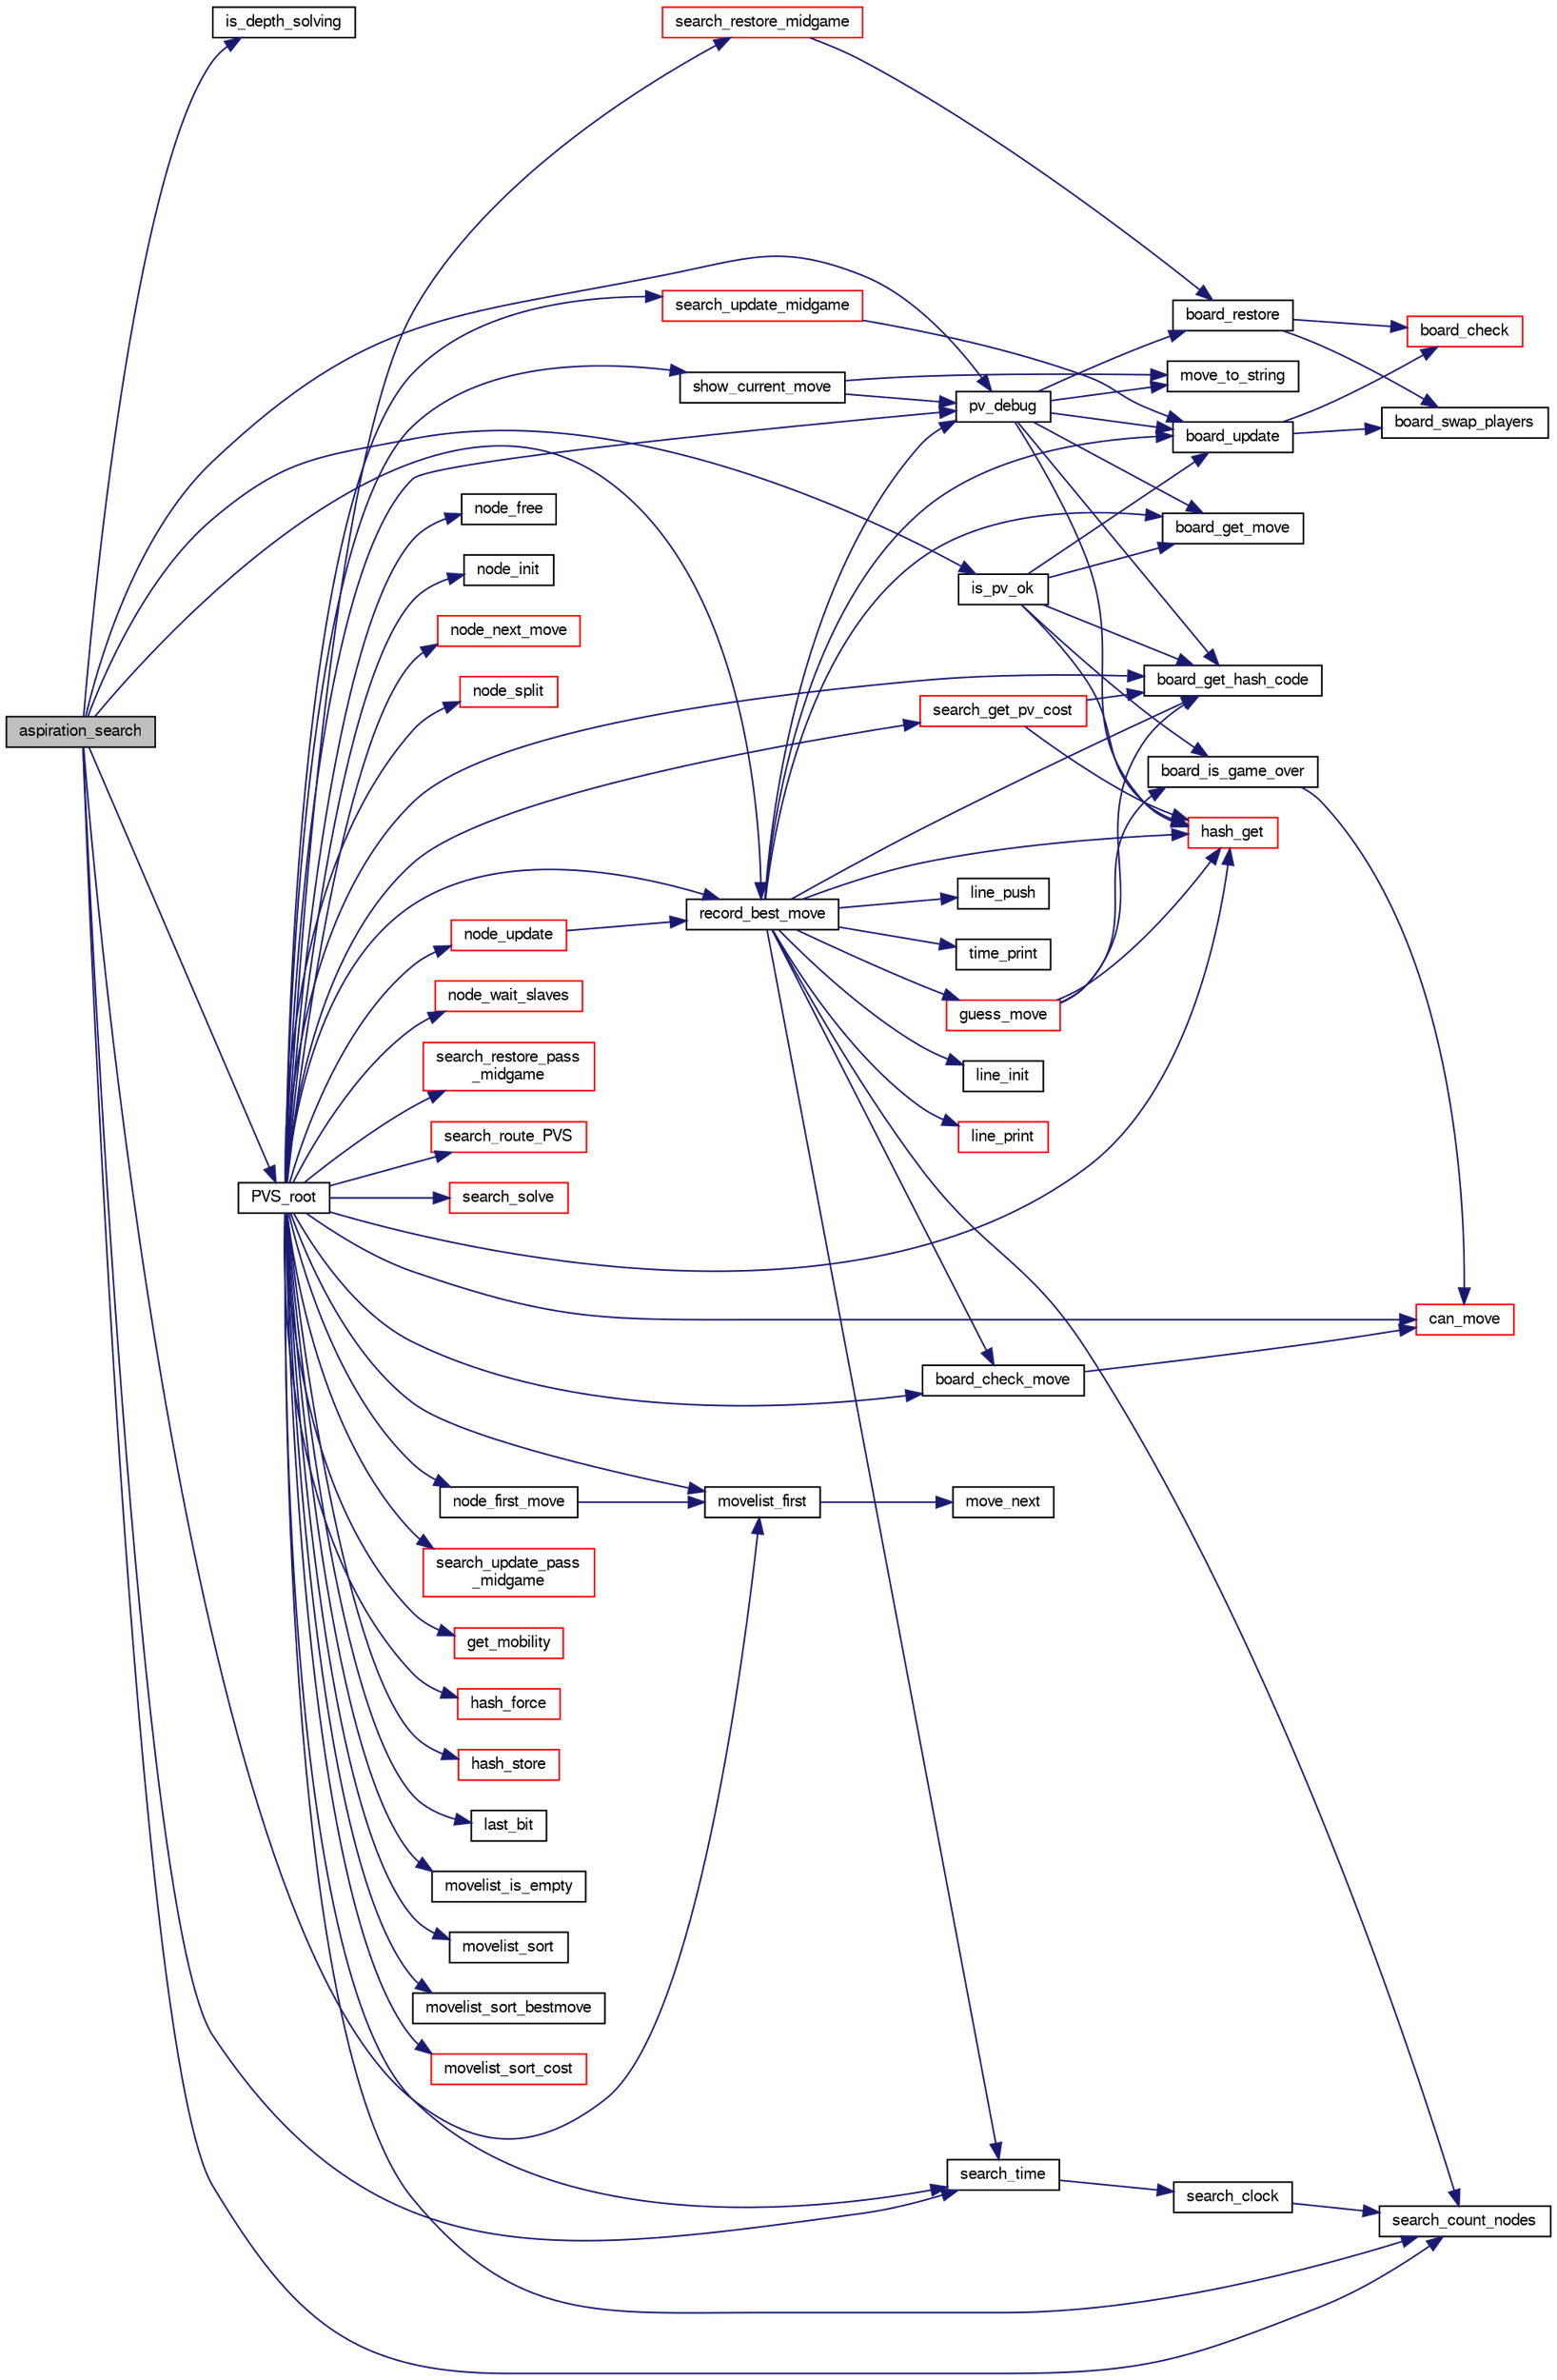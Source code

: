 digraph "aspiration_search"
{
 // LATEX_PDF_SIZE
  bgcolor="transparent";
  edge [fontname="FreeSans",fontsize="10",labelfontname="FreeSans",labelfontsize="10"];
  node [fontname="FreeSans",fontsize="10",shape=record];
  rankdir="LR";
  Node1 [label="aspiration_search",height=0.2,width=0.4,color="black", fillcolor="grey75", style="filled", fontcolor="black",tooltip="Aspiration window."];
  Node1 -> Node2 [color="midnightblue",fontsize="10",style="solid",fontname="FreeSans"];
  Node2 [label="is_depth_solving",height=0.2,width=0.4,color="black",URL="$search_8c.html#a8372c0d0d446931ba41cea7ff102e8dd",tooltip="Check if final score use pv_extension or is solved."];
  Node1 -> Node3 [color="midnightblue",fontsize="10",style="solid",fontname="FreeSans"];
  Node3 [label="is_pv_ok",height=0.2,width=0.4,color="black",URL="$root_8c.html#aad3b11df7961fdacf736ebf3d99f92db",tooltip="Check if PV is ok."];
  Node3 -> Node4 [color="midnightblue",fontsize="10",style="solid",fontname="FreeSans"];
  Node4 [label="board_get_hash_code",height=0.2,width=0.4,color="black",URL="$board_8c.html#a0e6cff6e714bcb714e2b9b2d7b9fbec6",tooltip="Compute a hash code."];
  Node3 -> Node5 [color="midnightblue",fontsize="10",style="solid",fontname="FreeSans"];
  Node5 [label="board_get_move",height=0.2,width=0.4,color="black",URL="$board_8c.html#a3b5748c109770fe228ea15b562c0f113",tooltip="Compute a move."];
  Node3 -> Node6 [color="midnightblue",fontsize="10",style="solid",fontname="FreeSans"];
  Node6 [label="board_is_game_over",height=0.2,width=0.4,color="black",URL="$board_8c.html#a121c1b2912c0f5d559fe85c8ab70f061",tooltip="Check if the game is over."];
  Node6 -> Node7 [color="midnightblue",fontsize="10",style="solid",fontname="FreeSans"];
  Node7 [label="can_move",height=0.2,width=0.4,color="red",URL="$board_8c.html#ae1a532d6eaa0e55357d0f4b9cd659b88",tooltip="Check if a player can move."];
  Node3 -> Node10 [color="midnightblue",fontsize="10",style="solid",fontname="FreeSans"];
  Node10 [label="board_update",height=0.2,width=0.4,color="black",URL="$board_8c.html#a2d24dea46d67d71b1d9fe9f515d8d675",tooltip="Update a board."];
  Node10 -> Node11 [color="midnightblue",fontsize="10",style="solid",fontname="FreeSans"];
  Node11 [label="board_check",height=0.2,width=0.4,color="red",URL="$board_8c.html#a849436f17b60e89ed91f8e5013ed9d04",tooltip="Check board consistency."];
  Node10 -> Node18 [color="midnightblue",fontsize="10",style="solid",fontname="FreeSans"];
  Node18 [label="board_swap_players",height=0.2,width=0.4,color="black",URL="$board_8c.html#a4d389fb0245969a39744349230ce7703",tooltip="Swap players."];
  Node3 -> Node19 [color="midnightblue",fontsize="10",style="solid",fontname="FreeSans"];
  Node19 [label="hash_get",height=0.2,width=0.4,color="red",URL="$hash-lock-free_8c.html#a6f54ce833279fec9ac110dcce45565ad",tooltip="Find an hash table entry according to the evaluated board hash codes."];
  Node1 -> Node21 [color="midnightblue",fontsize="10",style="solid",fontname="FreeSans"];
  Node21 [label="movelist_first",height=0.2,width=0.4,color="black",URL="$move_8c.html#a344c538364b7077c15a57c8ec0c4a947",tooltip="Return the first move of the list."];
  Node21 -> Node22 [color="midnightblue",fontsize="10",style="solid",fontname="FreeSans"];
  Node22 [label="move_next",height=0.2,width=0.4,color="black",URL="$move_8c.html#a70f7e30cf2aa1dffdcde82ad10badab4",tooltip="Return the next move from the list."];
  Node1 -> Node23 [color="midnightblue",fontsize="10",style="solid",fontname="FreeSans"];
  Node23 [label="pv_debug",height=0.2,width=0.4,color="black",URL="$root_8c.html#a8441d8c906b98e56eb99fcb351ce6a14",tooltip="Debug PV."];
  Node23 -> Node4 [color="midnightblue",fontsize="10",style="solid",fontname="FreeSans"];
  Node23 -> Node5 [color="midnightblue",fontsize="10",style="solid",fontname="FreeSans"];
  Node23 -> Node24 [color="midnightblue",fontsize="10",style="solid",fontname="FreeSans"];
  Node24 [label="board_restore",height=0.2,width=0.4,color="black",URL="$board_8c.html#a101af447b84baa302b94c56822618f22",tooltip="Restore a board."];
  Node24 -> Node11 [color="midnightblue",fontsize="10",style="solid",fontname="FreeSans"];
  Node24 -> Node18 [color="midnightblue",fontsize="10",style="solid",fontname="FreeSans"];
  Node23 -> Node10 [color="midnightblue",fontsize="10",style="solid",fontname="FreeSans"];
  Node23 -> Node19 [color="midnightblue",fontsize="10",style="solid",fontname="FreeSans"];
  Node23 -> Node25 [color="midnightblue",fontsize="10",style="solid",fontname="FreeSans"];
  Node25 [label="move_to_string",height=0.2,width=0.4,color="black",URL="$move_8c.html#a5d61a3318dc80a3171250974a921055d",tooltip="Print out a move."];
  Node1 -> Node26 [color="midnightblue",fontsize="10",style="solid",fontname="FreeSans"];
  Node26 [label="PVS_root",height=0.2,width=0.4,color="black",URL="$root_8c.html#a1367650ce57b9632f862da187074edb7",tooltip="Principal Variation Search algorithm at the root of the tree."];
  Node26 -> Node27 [color="midnightblue",fontsize="10",style="solid",fontname="FreeSans"];
  Node27 [label="board_check_move",height=0.2,width=0.4,color="black",URL="$board_8c.html#a0461002c2a4fd95a361b6e1ee8637a65",tooltip="Check if a move is legal."];
  Node27 -> Node7 [color="midnightblue",fontsize="10",style="solid",fontname="FreeSans"];
  Node26 -> Node4 [color="midnightblue",fontsize="10",style="solid",fontname="FreeSans"];
  Node26 -> Node7 [color="midnightblue",fontsize="10",style="solid",fontname="FreeSans"];
  Node26 -> Node16 [color="midnightblue",fontsize="10",style="solid",fontname="FreeSans"];
  Node16 [label="get_mobility",height=0.2,width=0.4,color="red",URL="$board_8c.html#a7509639c4e49c56fe83b3d978580ed42",tooltip="Count legal moves."];
  Node26 -> Node28 [color="midnightblue",fontsize="10",style="solid",fontname="FreeSans"];
  Node28 [label="hash_force",height=0.2,width=0.4,color="red",URL="$hash-lock-free_8c.html#afc49ea21f519e15381b02aabff9884f2",tooltip="Store an hashtable item."];
  Node26 -> Node19 [color="midnightblue",fontsize="10",style="solid",fontname="FreeSans"];
  Node26 -> Node33 [color="midnightblue",fontsize="10",style="solid",fontname="FreeSans"];
  Node33 [label="hash_store",height=0.2,width=0.4,color="red",URL="$hash-lock-free_8c.html#ae70e5c17e3d2cf7fb49e085be7092843",tooltip="Store an hashtable item."];
  Node26 -> Node37 [color="midnightblue",fontsize="10",style="solid",fontname="FreeSans"];
  Node37 [label="last_bit",height=0.2,width=0.4,color="black",URL="$bit_8c.html#ad47d9158c952a78b9602c699ab6ece49",tooltip="Search the last bit set (same as log2())."];
  Node26 -> Node21 [color="midnightblue",fontsize="10",style="solid",fontname="FreeSans"];
  Node26 -> Node38 [color="midnightblue",fontsize="10",style="solid",fontname="FreeSans"];
  Node38 [label="movelist_is_empty",height=0.2,width=0.4,color="black",URL="$move_8c.html#a13dc373d7c20c99db5dfbc1b70e20d15",tooltip="Check if the list is empty."];
  Node26 -> Node39 [color="midnightblue",fontsize="10",style="solid",fontname="FreeSans"];
  Node39 [label="movelist_sort",height=0.2,width=0.4,color="black",URL="$move_8c.html#a38bfc9e186591a76e2b3c673075effd3",tooltip="Sort all moves."];
  Node26 -> Node40 [color="midnightblue",fontsize="10",style="solid",fontname="FreeSans"];
  Node40 [label="movelist_sort_bestmove",height=0.2,width=0.4,color="black",URL="$move_8c.html#ad2306536a14105505fff95ceff97a0e0",tooltip="Sort a move as best."];
  Node26 -> Node41 [color="midnightblue",fontsize="10",style="solid",fontname="FreeSans"];
  Node41 [label="movelist_sort_cost",height=0.2,width=0.4,color="red",URL="$move_8c.html#a99797863eac278442243cec8fafb84bc",tooltip="Sort all moves except the first, based on move cost & hash_table storage."];
  Node26 -> Node43 [color="midnightblue",fontsize="10",style="solid",fontname="FreeSans"];
  Node43 [label="node_first_move",height=0.2,width=0.4,color="black",URL="$ybwc_8c.html#add2247a628b88fd27119dfbe49a41111",tooltip="Get the first move of the move list."];
  Node43 -> Node21 [color="midnightblue",fontsize="10",style="solid",fontname="FreeSans"];
  Node26 -> Node44 [color="midnightblue",fontsize="10",style="solid",fontname="FreeSans"];
  Node44 [label="node_free",height=0.2,width=0.4,color="black",URL="$ybwc_8c.html#a9158549a90b34b758a3371f60e93a65b",tooltip="Free Resources allocated by a node."];
  Node26 -> Node45 [color="midnightblue",fontsize="10",style="solid",fontname="FreeSans"];
  Node45 [label="node_init",height=0.2,width=0.4,color="black",URL="$ybwc_8c.html#ad4a0c85671094fb20a59df4aed9202b5",tooltip="Initialize a node."];
  Node26 -> Node46 [color="midnightblue",fontsize="10",style="solid",fontname="FreeSans"];
  Node46 [label="node_next_move",height=0.2,width=0.4,color="red",URL="$ybwc_8c.html#a744689fe7920707e9cf5a4149be74b46",tooltip="Get the next move of the move list."];
  Node26 -> Node48 [color="midnightblue",fontsize="10",style="solid",fontname="FreeSans"];
  Node48 [label="node_split",height=0.2,width=0.4,color="red",URL="$ybwc_8c.html#a7dba05be5b187eb162b9311c91e22b38",tooltip="Node split."];
  Node26 -> Node59 [color="midnightblue",fontsize="10",style="solid",fontname="FreeSans"];
  Node59 [label="node_update",height=0.2,width=0.4,color="red",URL="$ybwc_8c.html#aaa3720f7191596fadf637ee6fddc8666",tooltip="Update a node."];
  Node59 -> Node60 [color="midnightblue",fontsize="10",style="solid",fontname="FreeSans"];
  Node60 [label="record_best_move",height=0.2,width=0.4,color="black",URL="$root_8c.html#ae557ecf41efe8b033969349603c765e2",tooltip="Record best move."];
  Node60 -> Node27 [color="midnightblue",fontsize="10",style="solid",fontname="FreeSans"];
  Node60 -> Node4 [color="midnightblue",fontsize="10",style="solid",fontname="FreeSans"];
  Node60 -> Node5 [color="midnightblue",fontsize="10",style="solid",fontname="FreeSans"];
  Node60 -> Node10 [color="midnightblue",fontsize="10",style="solid",fontname="FreeSans"];
  Node60 -> Node61 [color="midnightblue",fontsize="10",style="solid",fontname="FreeSans"];
  Node61 [label="guess_move",height=0.2,width=0.4,color="red",URL="$root_8c.html#a6ac3c5f991e5a6a40a27d0a9e425aaca",tooltip="Guess a move."];
  Node61 -> Node4 [color="midnightblue",fontsize="10",style="solid",fontname="FreeSans"];
  Node61 -> Node6 [color="midnightblue",fontsize="10",style="solid",fontname="FreeSans"];
  Node61 -> Node19 [color="midnightblue",fontsize="10",style="solid",fontname="FreeSans"];
  Node60 -> Node19 [color="midnightblue",fontsize="10",style="solid",fontname="FreeSans"];
  Node60 -> Node103 [color="midnightblue",fontsize="10",style="solid",fontname="FreeSans"];
  Node103 [label="line_init",height=0.2,width=0.4,color="black",URL="$move_8c.html#a833b8b36407a601e79b24179cbebbef8",tooltip="Initialize a sequence of moves."];
  Node60 -> Node104 [color="midnightblue",fontsize="10",style="solid",fontname="FreeSans"];
  Node104 [label="line_print",height=0.2,width=0.4,color="red",URL="$move_8c.html#a0ae53ce219676b29cf33f8e7586f75a9",tooltip="Print a move sequence."];
  Node60 -> Node106 [color="midnightblue",fontsize="10",style="solid",fontname="FreeSans"];
  Node106 [label="line_push",height=0.2,width=0.4,color="black",URL="$move_8c.html#a1781d0a89d5c0c8831bb7eb845d19976",tooltip="Add a move to the sequence."];
  Node60 -> Node23 [color="midnightblue",fontsize="10",style="solid",fontname="FreeSans"];
  Node60 -> Node107 [color="midnightblue",fontsize="10",style="solid",fontname="FreeSans"];
  Node107 [label="search_count_nodes",height=0.2,width=0.4,color="black",URL="$search_8c.html#a66fbe49d1b42845bef2a07d0219a525c",tooltip="Return the number of nodes searched."];
  Node60 -> Node108 [color="midnightblue",fontsize="10",style="solid",fontname="FreeSans"];
  Node108 [label="search_time",height=0.2,width=0.4,color="black",URL="$search_8c.html#afcdfa9c4ac42ff535885efeb671ffe8d",tooltip="Return the time spent by the search."];
  Node108 -> Node109 [color="midnightblue",fontsize="10",style="solid",fontname="FreeSans"];
  Node109 [label="search_clock",height=0.2,width=0.4,color="black",URL="$search_8c.html#a5710e38d5c67dd03d99307b442d00a63",tooltip="Return the time spent by the search."];
  Node109 -> Node107 [color="midnightblue",fontsize="10",style="solid",fontname="FreeSans"];
  Node60 -> Node110 [color="midnightblue",fontsize="10",style="solid",fontname="FreeSans"];
  Node110 [label="time_print",height=0.2,width=0.4,color="black",URL="$util_8c.html#a0379cb7b898e08489b0dcda99430ef96",tooltip="Print time as \"D:HH:MM:SS.CC\"."];
  Node26 -> Node112 [color="midnightblue",fontsize="10",style="solid",fontname="FreeSans"];
  Node112 [label="node_wait_slaves",height=0.2,width=0.4,color="red",URL="$ybwc_8c.html#a6cab65bf7dade2f8653a2e3276b89c78",tooltip="Wait for slaves termination."];
  Node26 -> Node23 [color="midnightblue",fontsize="10",style="solid",fontname="FreeSans"];
  Node26 -> Node60 [color="midnightblue",fontsize="10",style="solid",fontname="FreeSans"];
  Node26 -> Node107 [color="midnightblue",fontsize="10",style="solid",fontname="FreeSans"];
  Node26 -> Node141 [color="midnightblue",fontsize="10",style="solid",fontname="FreeSans"];
  Node141 [label="search_get_pv_cost",height=0.2,width=0.4,color="red",URL="$root_8c.html#a21c11cfc3f9cd40ca89f876ff7ecadeb",tooltip="Compute a cost as a combination of node count, depth, etc. from hash_table."];
  Node141 -> Node4 [color="midnightblue",fontsize="10",style="solid",fontname="FreeSans"];
  Node141 -> Node19 [color="midnightblue",fontsize="10",style="solid",fontname="FreeSans"];
  Node26 -> Node91 [color="midnightblue",fontsize="10",style="solid",fontname="FreeSans"];
  Node91 [label="search_restore_midgame",height=0.2,width=0.4,color="red",URL="$search_8c.html#a8ee87f18a6108894aecb6f0cda99fcf8",tooltip="Restore the search state as before a move."];
  Node91 -> Node24 [color="midnightblue",fontsize="10",style="solid",fontname="FreeSans"];
  Node26 -> Node83 [color="midnightblue",fontsize="10",style="solid",fontname="FreeSans"];
  Node83 [label="search_restore_pass\l_midgame",height=0.2,width=0.4,color="red",URL="$search_8c.html#a5e9707f0c579c46996fba87fedecb58c",tooltip="Update the search state after a passing move."];
  Node26 -> Node144 [color="midnightblue",fontsize="10",style="solid",fontname="FreeSans"];
  Node144 [label="search_route_PVS",height=0.2,width=0.4,color="red",URL="$root_8c.html#ab2e5830644a88819b823d90fd9878d4d",tooltip="Reroute the PVS between midgame,endgame or terminal PVS."];
  Node26 -> Node86 [color="midnightblue",fontsize="10",style="solid",fontname="FreeSans"];
  Node86 [label="search_solve",height=0.2,width=0.4,color="red",URL="$endgame_8c.html#a94a89fc327a63ea97d5e30c7c981a2aa",tooltip="Get the final score."];
  Node26 -> Node108 [color="midnightblue",fontsize="10",style="solid",fontname="FreeSans"];
  Node26 -> Node94 [color="midnightblue",fontsize="10",style="solid",fontname="FreeSans"];
  Node94 [label="search_update_midgame",height=0.2,width=0.4,color="red",URL="$search_8c.html#a985ef3449348437e273c1d5c74ae74f6",tooltip="Update the search state after a move."];
  Node94 -> Node10 [color="midnightblue",fontsize="10",style="solid",fontname="FreeSans"];
  Node26 -> Node88 [color="midnightblue",fontsize="10",style="solid",fontname="FreeSans"];
  Node88 [label="search_update_pass\l_midgame",height=0.2,width=0.4,color="red",URL="$search_8c.html#af34e8681551a63ca25390b3c87bbf9f7",tooltip="Update the search state after a passing move."];
  Node26 -> Node143 [color="midnightblue",fontsize="10",style="solid",fontname="FreeSans"];
  Node143 [label="show_current_move",height=0.2,width=0.4,color="black",URL="$root_8c.html#aa321c37f43d4be74003cc093bae04c0a",tooltip=" "];
  Node143 -> Node25 [color="midnightblue",fontsize="10",style="solid",fontname="FreeSans"];
  Node143 -> Node23 [color="midnightblue",fontsize="10",style="solid",fontname="FreeSans"];
  Node1 -> Node60 [color="midnightblue",fontsize="10",style="solid",fontname="FreeSans"];
  Node1 -> Node107 [color="midnightblue",fontsize="10",style="solid",fontname="FreeSans"];
  Node1 -> Node108 [color="midnightblue",fontsize="10",style="solid",fontname="FreeSans"];
}
